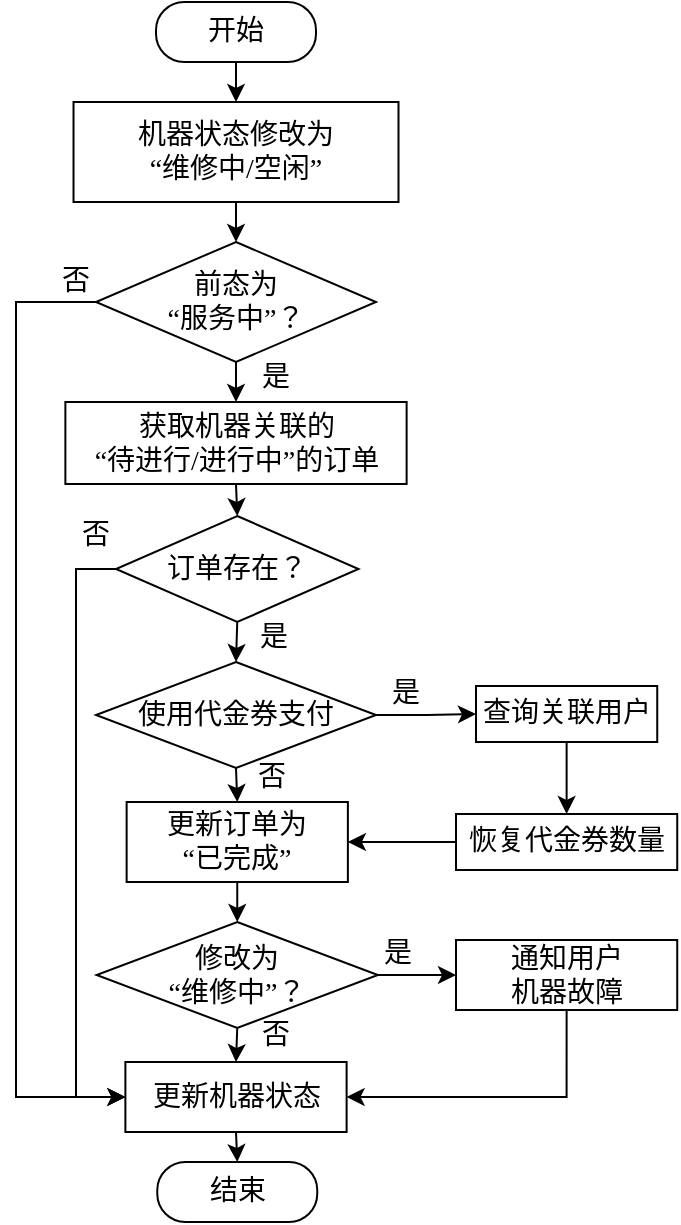 <mxfile version="26.2.14">
  <diagram id="C5RBs43oDa-KdzZeNtuy" name="Page-1">
    <mxGraphModel dx="1042" dy="562" grid="1" gridSize="10" guides="1" tooltips="1" connect="1" arrows="1" fold="1" page="1" pageScale="1" pageWidth="827" pageHeight="1169" math="0" shadow="0">
      <root>
        <mxCell id="WIyWlLk6GJQsqaUBKTNV-0" />
        <mxCell id="WIyWlLk6GJQsqaUBKTNV-1" parent="WIyWlLk6GJQsqaUBKTNV-0" />
        <mxCell id="HvuJs7WOY1dfeLT5cr4M-6" style="edgeStyle=orthogonalEdgeStyle;rounded=0;orthogonalLoop=1;jettySize=auto;html=1;exitX=0.5;exitY=1;exitDx=0;exitDy=0;entryX=0.5;entryY=0;entryDx=0;entryDy=0;fontFamily=宋体;fontSize=14;fontColor=default;" parent="WIyWlLk6GJQsqaUBKTNV-1" source="WIyWlLk6GJQsqaUBKTNV-3" target="HvuJs7WOY1dfeLT5cr4M-1" edge="1">
          <mxGeometry relative="1" as="geometry" />
        </mxCell>
        <mxCell id="WIyWlLk6GJQsqaUBKTNV-3" value="开始" style="rounded=1;whiteSpace=wrap;html=1;fontSize=14;glass=0;strokeWidth=1;shadow=0;arcSize=47;fontFamily=宋体;" parent="WIyWlLk6GJQsqaUBKTNV-1" vertex="1">
          <mxGeometry x="180" y="90" width="80" height="30" as="geometry" />
        </mxCell>
        <mxCell id="4n-gkOl0AFUN7pwa346E-0" style="edgeStyle=orthogonalEdgeStyle;rounded=0;orthogonalLoop=1;jettySize=auto;html=1;exitX=0.5;exitY=1;exitDx=0;exitDy=0;entryX=0.5;entryY=0;entryDx=0;entryDy=0;" parent="WIyWlLk6GJQsqaUBKTNV-1" source="HvuJs7WOY1dfeLT5cr4M-1" target="HvuJs7WOY1dfeLT5cr4M-2" edge="1">
          <mxGeometry relative="1" as="geometry" />
        </mxCell>
        <mxCell id="HvuJs7WOY1dfeLT5cr4M-1" value="机器状态修改为&lt;div&gt;“维修中/空闲”&lt;/div&gt;" style="rounded=0;whiteSpace=wrap;html=1;fontFamily=宋体;fontSize=14;" parent="WIyWlLk6GJQsqaUBKTNV-1" vertex="1">
          <mxGeometry x="138.76" y="140" width="162.49" height="50" as="geometry" />
        </mxCell>
        <mxCell id="4n-gkOl0AFUN7pwa346E-3" style="edgeStyle=orthogonalEdgeStyle;rounded=0;orthogonalLoop=1;jettySize=auto;html=1;exitX=0.5;exitY=1;exitDx=0;exitDy=0;entryX=0.5;entryY=0;entryDx=0;entryDy=0;" parent="WIyWlLk6GJQsqaUBKTNV-1" source="HvuJs7WOY1dfeLT5cr4M-2" target="4n-gkOl0AFUN7pwa346E-1" edge="1">
          <mxGeometry relative="1" as="geometry" />
        </mxCell>
        <mxCell id="4n-gkOl0AFUN7pwa346E-29" style="edgeStyle=orthogonalEdgeStyle;rounded=0;orthogonalLoop=1;jettySize=auto;html=1;exitX=0;exitY=0.5;exitDx=0;exitDy=0;entryX=0;entryY=0.5;entryDx=0;entryDy=0;" parent="WIyWlLk6GJQsqaUBKTNV-1" source="HvuJs7WOY1dfeLT5cr4M-2" target="4n-gkOl0AFUN7pwa346E-22" edge="1">
          <mxGeometry relative="1" as="geometry">
            <Array as="points">
              <mxPoint x="110" y="240" />
              <mxPoint x="110" y="638" />
            </Array>
          </mxGeometry>
        </mxCell>
        <mxCell id="HvuJs7WOY1dfeLT5cr4M-2" value="&lt;font style=&quot;font-size: 14px;&quot; face=&quot;宋体&quot;&gt;前态为&lt;/font&gt;&lt;div&gt;&lt;font style=&quot;font-size: 14px;&quot; face=&quot;宋体&quot;&gt;“服务中”？&lt;/font&gt;&lt;/div&gt;" style="rhombus;whiteSpace=wrap;html=1;" parent="WIyWlLk6GJQsqaUBKTNV-1" vertex="1">
          <mxGeometry x="150" y="210" width="140" height="60" as="geometry" />
        </mxCell>
        <mxCell id="4n-gkOl0AFUN7pwa346E-5" style="edgeStyle=orthogonalEdgeStyle;rounded=0;orthogonalLoop=1;jettySize=auto;html=1;exitX=0.5;exitY=1;exitDx=0;exitDy=0;entryX=0.5;entryY=0;entryDx=0;entryDy=0;" parent="WIyWlLk6GJQsqaUBKTNV-1" source="4n-gkOl0AFUN7pwa346E-1" target="4n-gkOl0AFUN7pwa346E-2" edge="1">
          <mxGeometry relative="1" as="geometry" />
        </mxCell>
        <mxCell id="4n-gkOl0AFUN7pwa346E-1" value="获取机器关联的&lt;div&gt;“待进行/进行中”的订单&lt;/div&gt;" style="rounded=0;whiteSpace=wrap;html=1;fontFamily=宋体;fontSize=14;" parent="WIyWlLk6GJQsqaUBKTNV-1" vertex="1">
          <mxGeometry x="134.69" y="290" width="170.62" height="41" as="geometry" />
        </mxCell>
        <mxCell id="4n-gkOl0AFUN7pwa346E-7" style="edgeStyle=orthogonalEdgeStyle;rounded=0;orthogonalLoop=1;jettySize=auto;html=1;exitX=0.5;exitY=1;exitDx=0;exitDy=0;entryX=0.5;entryY=0;entryDx=0;entryDy=0;" parent="WIyWlLk6GJQsqaUBKTNV-1" source="4n-gkOl0AFUN7pwa346E-2" target="4n-gkOl0AFUN7pwa346E-6" edge="1">
          <mxGeometry relative="1" as="geometry" />
        </mxCell>
        <mxCell id="4n-gkOl0AFUN7pwa346E-38" style="edgeStyle=orthogonalEdgeStyle;rounded=0;orthogonalLoop=1;jettySize=auto;html=1;exitX=0;exitY=0.5;exitDx=0;exitDy=0;entryX=0;entryY=0.5;entryDx=0;entryDy=0;" parent="WIyWlLk6GJQsqaUBKTNV-1" source="4n-gkOl0AFUN7pwa346E-2" target="4n-gkOl0AFUN7pwa346E-22" edge="1">
          <mxGeometry relative="1" as="geometry" />
        </mxCell>
        <mxCell id="4n-gkOl0AFUN7pwa346E-2" value="&lt;font face=&quot;宋体&quot;&gt;&lt;span style=&quot;font-size: 14px;&quot;&gt;订单存在？&lt;/span&gt;&lt;/font&gt;" style="rhombus;whiteSpace=wrap;html=1;" parent="WIyWlLk6GJQsqaUBKTNV-1" vertex="1">
          <mxGeometry x="160" y="347" width="121.25" height="53" as="geometry" />
        </mxCell>
        <mxCell id="4n-gkOl0AFUN7pwa346E-11" style="edgeStyle=orthogonalEdgeStyle;rounded=0;orthogonalLoop=1;jettySize=auto;html=1;exitX=1;exitY=0.5;exitDx=0;exitDy=0;entryX=0;entryY=0.5;entryDx=0;entryDy=0;" parent="WIyWlLk6GJQsqaUBKTNV-1" source="4n-gkOl0AFUN7pwa346E-6" target="4n-gkOl0AFUN7pwa346E-9" edge="1">
          <mxGeometry relative="1" as="geometry" />
        </mxCell>
        <mxCell id="4n-gkOl0AFUN7pwa346E-15" style="edgeStyle=orthogonalEdgeStyle;rounded=0;orthogonalLoop=1;jettySize=auto;html=1;exitX=0.5;exitY=1;exitDx=0;exitDy=0;entryX=0.5;entryY=0;entryDx=0;entryDy=0;" parent="WIyWlLk6GJQsqaUBKTNV-1" source="4n-gkOl0AFUN7pwa346E-6" target="4n-gkOl0AFUN7pwa346E-13" edge="1">
          <mxGeometry relative="1" as="geometry" />
        </mxCell>
        <mxCell id="4n-gkOl0AFUN7pwa346E-6" value="&lt;font face=&quot;宋体&quot;&gt;&lt;span style=&quot;font-size: 14px;&quot;&gt;使用代金券支付&lt;/span&gt;&lt;/font&gt;" style="rhombus;whiteSpace=wrap;html=1;" parent="WIyWlLk6GJQsqaUBKTNV-1" vertex="1">
          <mxGeometry x="150" y="420" width="140" height="53" as="geometry" />
        </mxCell>
        <mxCell id="4n-gkOl0AFUN7pwa346E-16" style="edgeStyle=orthogonalEdgeStyle;rounded=0;orthogonalLoop=1;jettySize=auto;html=1;exitX=0.5;exitY=1;exitDx=0;exitDy=0;entryX=0.5;entryY=0;entryDx=0;entryDy=0;" parent="WIyWlLk6GJQsqaUBKTNV-1" source="4n-gkOl0AFUN7pwa346E-9" target="4n-gkOl0AFUN7pwa346E-10" edge="1">
          <mxGeometry relative="1" as="geometry" />
        </mxCell>
        <mxCell id="4n-gkOl0AFUN7pwa346E-9" value="查询关联用户" style="rounded=0;whiteSpace=wrap;html=1;fontFamily=宋体;fontSize=14;" parent="WIyWlLk6GJQsqaUBKTNV-1" vertex="1">
          <mxGeometry x="340" y="432" width="90.62" height="28" as="geometry" />
        </mxCell>
        <mxCell id="4n-gkOl0AFUN7pwa346E-18" style="edgeStyle=orthogonalEdgeStyle;rounded=0;orthogonalLoop=1;jettySize=auto;html=1;exitX=0;exitY=0.5;exitDx=0;exitDy=0;entryX=1;entryY=0.5;entryDx=0;entryDy=0;" parent="WIyWlLk6GJQsqaUBKTNV-1" source="4n-gkOl0AFUN7pwa346E-10" target="4n-gkOl0AFUN7pwa346E-13" edge="1">
          <mxGeometry relative="1" as="geometry" />
        </mxCell>
        <mxCell id="4n-gkOl0AFUN7pwa346E-10" value="恢复代金券数量" style="rounded=0;whiteSpace=wrap;html=1;fontFamily=宋体;fontSize=14;" parent="WIyWlLk6GJQsqaUBKTNV-1" vertex="1">
          <mxGeometry x="330" y="496" width="110.62" height="28" as="geometry" />
        </mxCell>
        <mxCell id="4n-gkOl0AFUN7pwa346E-20" style="edgeStyle=orthogonalEdgeStyle;rounded=0;orthogonalLoop=1;jettySize=auto;html=1;exitX=0.5;exitY=1;exitDx=0;exitDy=0;entryX=0.5;entryY=0;entryDx=0;entryDy=0;" parent="WIyWlLk6GJQsqaUBKTNV-1" source="4n-gkOl0AFUN7pwa346E-13" target="4n-gkOl0AFUN7pwa346E-19" edge="1">
          <mxGeometry relative="1" as="geometry" />
        </mxCell>
        <mxCell id="4n-gkOl0AFUN7pwa346E-13" value="更新订单为&lt;div&gt;“已完成”&lt;/div&gt;" style="rounded=0;whiteSpace=wrap;html=1;fontFamily=宋体;fontSize=14;" parent="WIyWlLk6GJQsqaUBKTNV-1" vertex="1">
          <mxGeometry x="165.32" y="490" width="110.62" height="40" as="geometry" />
        </mxCell>
        <mxCell id="4n-gkOl0AFUN7pwa346E-25" style="edgeStyle=orthogonalEdgeStyle;rounded=0;orthogonalLoop=1;jettySize=auto;html=1;exitX=0.5;exitY=1;exitDx=0;exitDy=0;entryX=1;entryY=0.5;entryDx=0;entryDy=0;" parent="WIyWlLk6GJQsqaUBKTNV-1" source="4n-gkOl0AFUN7pwa346E-14" target="4n-gkOl0AFUN7pwa346E-22" edge="1">
          <mxGeometry relative="1" as="geometry" />
        </mxCell>
        <mxCell id="4n-gkOl0AFUN7pwa346E-14" value="通知用户&lt;div&gt;机器故障&lt;/div&gt;" style="rounded=0;whiteSpace=wrap;html=1;fontFamily=宋体;fontSize=14;" parent="WIyWlLk6GJQsqaUBKTNV-1" vertex="1">
          <mxGeometry x="330" y="559" width="110.62" height="35" as="geometry" />
        </mxCell>
        <mxCell id="4n-gkOl0AFUN7pwa346E-24" style="edgeStyle=orthogonalEdgeStyle;rounded=0;orthogonalLoop=1;jettySize=auto;html=1;exitX=1;exitY=0.5;exitDx=0;exitDy=0;entryX=0;entryY=0.5;entryDx=0;entryDy=0;" parent="WIyWlLk6GJQsqaUBKTNV-1" source="4n-gkOl0AFUN7pwa346E-19" target="4n-gkOl0AFUN7pwa346E-14" edge="1">
          <mxGeometry relative="1" as="geometry" />
        </mxCell>
        <mxCell id="4n-gkOl0AFUN7pwa346E-26" style="edgeStyle=orthogonalEdgeStyle;rounded=0;orthogonalLoop=1;jettySize=auto;html=1;exitX=0.5;exitY=1;exitDx=0;exitDy=0;entryX=0.5;entryY=0;entryDx=0;entryDy=0;" parent="WIyWlLk6GJQsqaUBKTNV-1" source="4n-gkOl0AFUN7pwa346E-19" target="4n-gkOl0AFUN7pwa346E-22" edge="1">
          <mxGeometry relative="1" as="geometry" />
        </mxCell>
        <mxCell id="4n-gkOl0AFUN7pwa346E-19" value="&lt;font face=&quot;宋体&quot;&gt;&lt;span style=&quot;font-size: 14px;&quot;&gt;修改为&lt;/span&gt;&lt;/font&gt;&lt;div&gt;&lt;font face=&quot;宋体&quot;&gt;&lt;span style=&quot;font-size: 14px;&quot;&gt;“维修中”？&lt;/span&gt;&lt;/font&gt;&lt;/div&gt;" style="rhombus;whiteSpace=wrap;html=1;" parent="WIyWlLk6GJQsqaUBKTNV-1" vertex="1">
          <mxGeometry x="150.31" y="550" width="140.63" height="53" as="geometry" />
        </mxCell>
        <mxCell id="4n-gkOl0AFUN7pwa346E-27" style="edgeStyle=orthogonalEdgeStyle;rounded=0;orthogonalLoop=1;jettySize=auto;html=1;exitX=0.5;exitY=1;exitDx=0;exitDy=0;entryX=0.5;entryY=0;entryDx=0;entryDy=0;" parent="WIyWlLk6GJQsqaUBKTNV-1" source="4n-gkOl0AFUN7pwa346E-22" target="4n-gkOl0AFUN7pwa346E-23" edge="1">
          <mxGeometry relative="1" as="geometry" />
        </mxCell>
        <mxCell id="4n-gkOl0AFUN7pwa346E-22" value="更新机器状态" style="rounded=0;whiteSpace=wrap;html=1;fontFamily=宋体;fontSize=14;" parent="WIyWlLk6GJQsqaUBKTNV-1" vertex="1">
          <mxGeometry x="164.69" y="620" width="110.62" height="35" as="geometry" />
        </mxCell>
        <mxCell id="4n-gkOl0AFUN7pwa346E-23" value="结束" style="rounded=1;whiteSpace=wrap;html=1;fontSize=14;glass=0;strokeWidth=1;shadow=0;arcSize=47;fontFamily=宋体;" parent="WIyWlLk6GJQsqaUBKTNV-1" vertex="1">
          <mxGeometry x="180.63" y="670" width="80" height="30" as="geometry" />
        </mxCell>
        <mxCell id="4n-gkOl0AFUN7pwa346E-28" value="是" style="text;html=1;align=center;verticalAlign=middle;whiteSpace=wrap;rounded=0;fontFamily=宋体;fontSize=14;" parent="WIyWlLk6GJQsqaUBKTNV-1" vertex="1">
          <mxGeometry x="230" y="268" width="20" height="20" as="geometry" />
        </mxCell>
        <mxCell id="4n-gkOl0AFUN7pwa346E-30" value="否" style="text;html=1;align=center;verticalAlign=middle;whiteSpace=wrap;rounded=0;fontFamily=宋体;fontSize=14;" parent="WIyWlLk6GJQsqaUBKTNV-1" vertex="1">
          <mxGeometry x="130" y="220" width="20" height="20" as="geometry" />
        </mxCell>
        <mxCell id="4n-gkOl0AFUN7pwa346E-31" value="是" style="text;html=1;align=center;verticalAlign=middle;whiteSpace=wrap;rounded=0;fontFamily=宋体;fontSize=14;" parent="WIyWlLk6GJQsqaUBKTNV-1" vertex="1">
          <mxGeometry x="294.94" y="426" width="20" height="20" as="geometry" />
        </mxCell>
        <mxCell id="4n-gkOl0AFUN7pwa346E-32" value="否" style="text;html=1;align=center;verticalAlign=middle;whiteSpace=wrap;rounded=0;fontFamily=宋体;fontSize=14;" parent="WIyWlLk6GJQsqaUBKTNV-1" vertex="1">
          <mxGeometry x="230" y="597" width="20" height="20" as="geometry" />
        </mxCell>
        <mxCell id="4n-gkOl0AFUN7pwa346E-34" value="是" style="text;html=1;align=center;verticalAlign=middle;whiteSpace=wrap;rounded=0;fontFamily=宋体;fontSize=14;" parent="WIyWlLk6GJQsqaUBKTNV-1" vertex="1">
          <mxGeometry x="290.94" y="556" width="20" height="20" as="geometry" />
        </mxCell>
        <mxCell id="4n-gkOl0AFUN7pwa346E-36" value="否" style="text;html=1;align=center;verticalAlign=middle;whiteSpace=wrap;rounded=0;fontFamily=宋体;fontSize=14;" parent="WIyWlLk6GJQsqaUBKTNV-1" vertex="1">
          <mxGeometry x="228" y="468" width="20" height="20" as="geometry" />
        </mxCell>
        <mxCell id="4n-gkOl0AFUN7pwa346E-39" value="否" style="text;html=1;align=center;verticalAlign=middle;whiteSpace=wrap;rounded=0;fontFamily=宋体;fontSize=14;" parent="WIyWlLk6GJQsqaUBKTNV-1" vertex="1">
          <mxGeometry x="140" y="347" width="20" height="20" as="geometry" />
        </mxCell>
        <mxCell id="UKiS8J3x-ZzETh2snuGe-0" value="是" style="text;html=1;align=center;verticalAlign=middle;whiteSpace=wrap;rounded=0;fontFamily=宋体;fontSize=14;" parent="WIyWlLk6GJQsqaUBKTNV-1" vertex="1">
          <mxGeometry x="229" y="398" width="20" height="20" as="geometry" />
        </mxCell>
      </root>
    </mxGraphModel>
  </diagram>
</mxfile>
